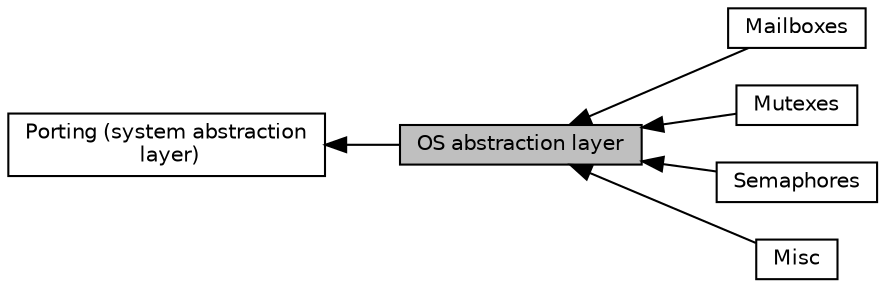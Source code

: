 digraph "OS abstraction layer"
{
  edge [fontname="Helvetica",fontsize="10",labelfontname="Helvetica",labelfontsize="10"];
  node [fontname="Helvetica",fontsize="10",shape=box];
  rankdir=LR;
  Node5 [label="Mailboxes",height=0.2,width=0.4,color="black", fillcolor="white", style="filled",URL="$group__sys__mbox.html",tooltip=" "];
  Node4 [label="Mutexes",height=0.2,width=0.4,color="black", fillcolor="white", style="filled",URL="$group__sys__mutex.html",tooltip=" "];
  Node2 [label="Porting (system abstraction\l layer)",height=0.2,width=0.4,color="black", fillcolor="white", style="filled",URL="$group__sys__layer.html",tooltip=" "];
  Node1 [label="OS abstraction layer",height=0.2,width=0.4,color="black", fillcolor="grey75", style="filled", fontcolor="black",tooltip=" "];
  Node3 [label="Semaphores",height=0.2,width=0.4,color="black", fillcolor="white", style="filled",URL="$group__sys__sem.html",tooltip=" "];
  Node6 [label="Misc",height=0.2,width=0.4,color="black", fillcolor="white", style="filled",URL="$group__sys__misc.html",tooltip=" "];
  Node2->Node1 [shape=plaintext, dir="back", style="solid"];
  Node1->Node3 [shape=plaintext, dir="back", style="solid"];
  Node1->Node4 [shape=plaintext, dir="back", style="solid"];
  Node1->Node5 [shape=plaintext, dir="back", style="solid"];
  Node1->Node6 [shape=plaintext, dir="back", style="solid"];
}
